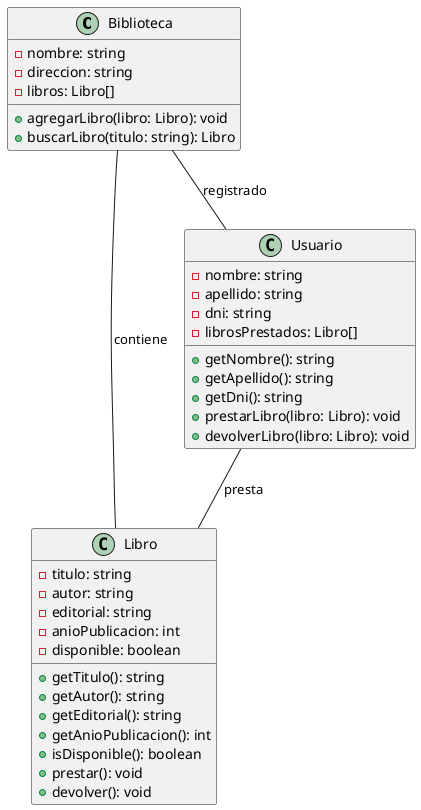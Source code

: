 @startuml

class Biblioteca {
    -nombre: string
    -direccion: string
    -libros: Libro[]
    +agregarLibro(libro: Libro): void
    +buscarLibro(titulo: string): Libro
}

class Libro {
    -titulo: string
    -autor: string
    -editorial: string
    -anioPublicacion: int
    -disponible: boolean
    +getTitulo(): string
    +getAutor(): string
    +getEditorial(): string
    +getAnioPublicacion(): int
    +isDisponible(): boolean
    +prestar(): void
    +devolver(): void
}

class Usuario {
    -nombre: string
    -apellido: string
    -dni: string
    -librosPrestados: Libro[]
    +getNombre(): string
    +getApellido(): string
    +getDni(): string
    +prestarLibro(libro: Libro): void
    +devolverLibro(libro: Libro): void
}

Biblioteca -- Libro: contiene
Usuario -- Libro: presta
Biblioteca -- Usuario: registrado

@enduml
